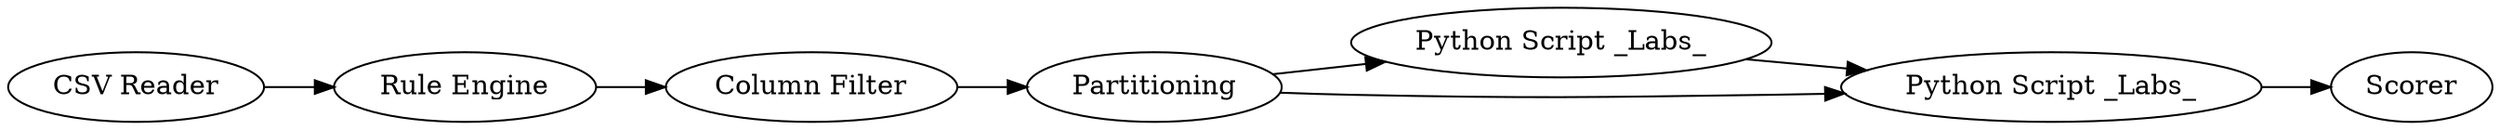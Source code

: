 digraph {
	"-3824158312105957729_4" [label="Python Script _Labs_"]
	"-3824158312105957729_1" [label="CSV Reader"]
	"-3824158312105957729_10" [label=Scorer]
	"-3824158312105957729_9" [label="Python Script _Labs_"]
	"-3824158312105957729_2" [label="Column Filter"]
	"-3824158312105957729_8" [label=Partitioning]
	"-3824158312105957729_3" [label="Rule Engine"]
	"-3824158312105957729_8" -> "-3824158312105957729_4"
	"-3824158312105957729_4" -> "-3824158312105957729_9"
	"-3824158312105957729_3" -> "-3824158312105957729_2"
	"-3824158312105957729_9" -> "-3824158312105957729_10"
	"-3824158312105957729_8" -> "-3824158312105957729_9"
	"-3824158312105957729_2" -> "-3824158312105957729_8"
	"-3824158312105957729_1" -> "-3824158312105957729_3"
	rankdir=LR
}

